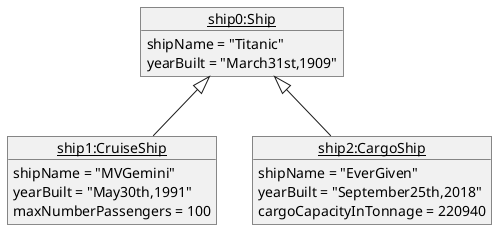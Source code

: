@startuml
object "<u>ship0:Ship</u>" as Ship {
    shipName = "Titanic"
    yearBuilt = "March31st,1909"
}

object "<u>ship1:CruiseShip</u>" as CruiseShip {
    shipName = "MVGemini"
    yearBuilt = "May30th,1991"
    maxNumberPassengers = 100
}

object "<u>ship2:CargoShip</u>" as CargoShip {
    shipName = "EverGiven"
    yearBuilt = "September25th,2018"
    cargoCapacityInTonnage = 220940
}

Ship <|-- CruiseShip
Ship <|-- CargoShip

@enduml
